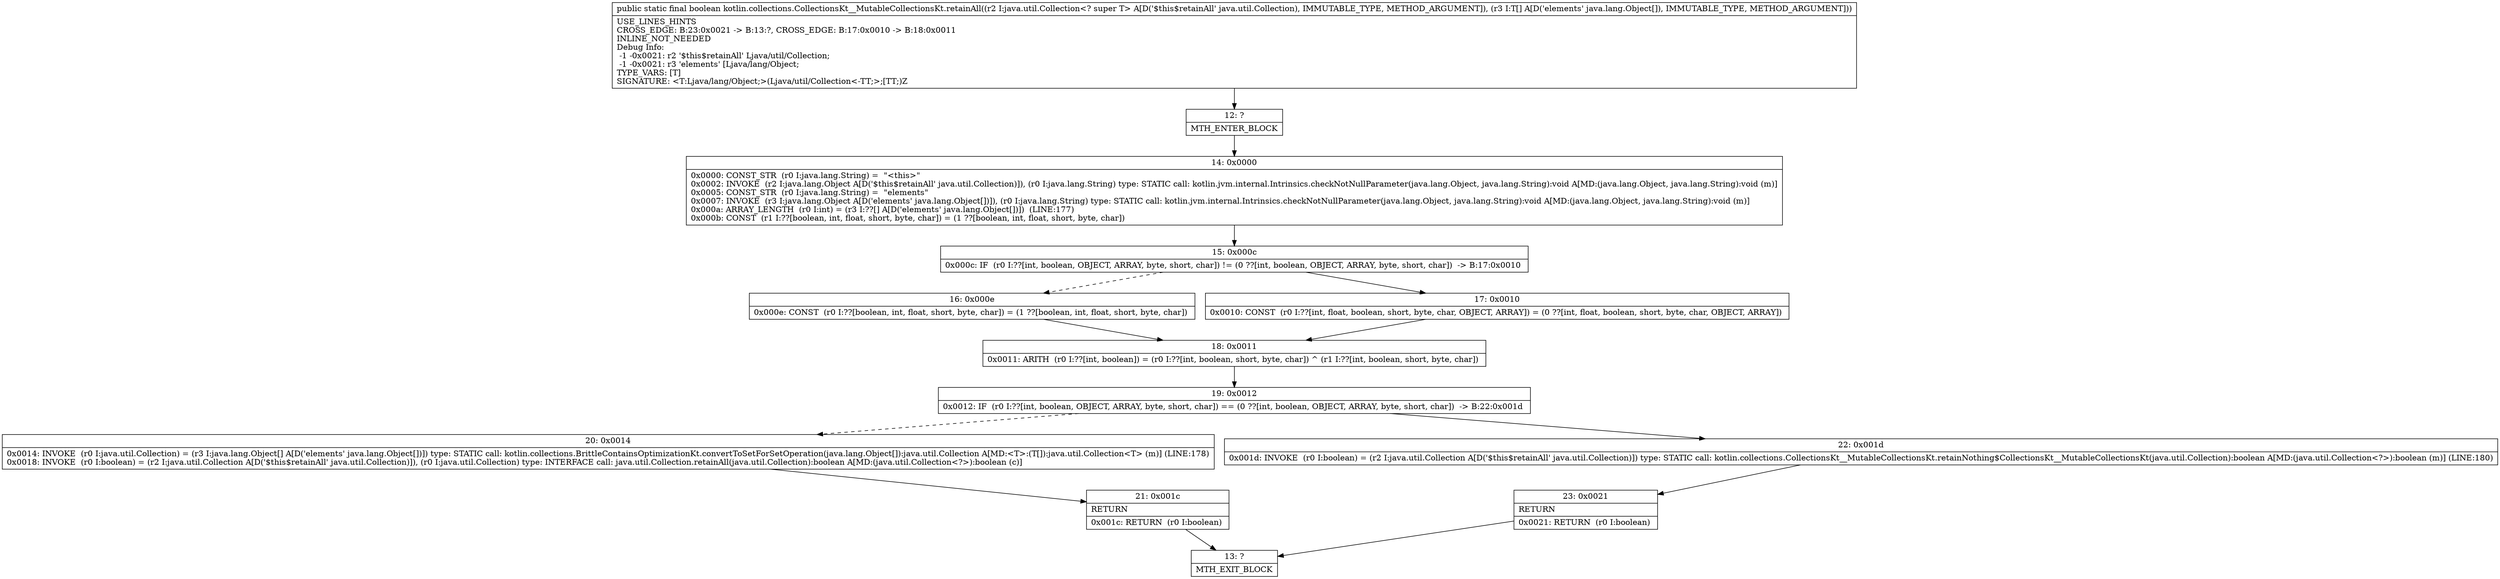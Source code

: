 digraph "CFG forkotlin.collections.CollectionsKt__MutableCollectionsKt.retainAll(Ljava\/util\/Collection;[Ljava\/lang\/Object;)Z" {
Node_12 [shape=record,label="{12\:\ ?|MTH_ENTER_BLOCK\l}"];
Node_14 [shape=record,label="{14\:\ 0x0000|0x0000: CONST_STR  (r0 I:java.lang.String) =  \"\<this\>\" \l0x0002: INVOKE  (r2 I:java.lang.Object A[D('$this$retainAll' java.util.Collection)]), (r0 I:java.lang.String) type: STATIC call: kotlin.jvm.internal.Intrinsics.checkNotNullParameter(java.lang.Object, java.lang.String):void A[MD:(java.lang.Object, java.lang.String):void (m)]\l0x0005: CONST_STR  (r0 I:java.lang.String) =  \"elements\" \l0x0007: INVOKE  (r3 I:java.lang.Object A[D('elements' java.lang.Object[])]), (r0 I:java.lang.String) type: STATIC call: kotlin.jvm.internal.Intrinsics.checkNotNullParameter(java.lang.Object, java.lang.String):void A[MD:(java.lang.Object, java.lang.String):void (m)]\l0x000a: ARRAY_LENGTH  (r0 I:int) = (r3 I:??[] A[D('elements' java.lang.Object[])])  (LINE:177)\l0x000b: CONST  (r1 I:??[boolean, int, float, short, byte, char]) = (1 ??[boolean, int, float, short, byte, char]) \l}"];
Node_15 [shape=record,label="{15\:\ 0x000c|0x000c: IF  (r0 I:??[int, boolean, OBJECT, ARRAY, byte, short, char]) != (0 ??[int, boolean, OBJECT, ARRAY, byte, short, char])  \-\> B:17:0x0010 \l}"];
Node_16 [shape=record,label="{16\:\ 0x000e|0x000e: CONST  (r0 I:??[boolean, int, float, short, byte, char]) = (1 ??[boolean, int, float, short, byte, char]) \l}"];
Node_18 [shape=record,label="{18\:\ 0x0011|0x0011: ARITH  (r0 I:??[int, boolean]) = (r0 I:??[int, boolean, short, byte, char]) ^ (r1 I:??[int, boolean, short, byte, char]) \l}"];
Node_19 [shape=record,label="{19\:\ 0x0012|0x0012: IF  (r0 I:??[int, boolean, OBJECT, ARRAY, byte, short, char]) == (0 ??[int, boolean, OBJECT, ARRAY, byte, short, char])  \-\> B:22:0x001d \l}"];
Node_20 [shape=record,label="{20\:\ 0x0014|0x0014: INVOKE  (r0 I:java.util.Collection) = (r3 I:java.lang.Object[] A[D('elements' java.lang.Object[])]) type: STATIC call: kotlin.collections.BrittleContainsOptimizationKt.convertToSetForSetOperation(java.lang.Object[]):java.util.Collection A[MD:\<T\>:(T[]):java.util.Collection\<T\> (m)] (LINE:178)\l0x0018: INVOKE  (r0 I:boolean) = (r2 I:java.util.Collection A[D('$this$retainAll' java.util.Collection)]), (r0 I:java.util.Collection) type: INTERFACE call: java.util.Collection.retainAll(java.util.Collection):boolean A[MD:(java.util.Collection\<?\>):boolean (c)]\l}"];
Node_21 [shape=record,label="{21\:\ 0x001c|RETURN\l|0x001c: RETURN  (r0 I:boolean) \l}"];
Node_13 [shape=record,label="{13\:\ ?|MTH_EXIT_BLOCK\l}"];
Node_22 [shape=record,label="{22\:\ 0x001d|0x001d: INVOKE  (r0 I:boolean) = (r2 I:java.util.Collection A[D('$this$retainAll' java.util.Collection)]) type: STATIC call: kotlin.collections.CollectionsKt__MutableCollectionsKt.retainNothing$CollectionsKt__MutableCollectionsKt(java.util.Collection):boolean A[MD:(java.util.Collection\<?\>):boolean (m)] (LINE:180)\l}"];
Node_23 [shape=record,label="{23\:\ 0x0021|RETURN\l|0x0021: RETURN  (r0 I:boolean) \l}"];
Node_17 [shape=record,label="{17\:\ 0x0010|0x0010: CONST  (r0 I:??[int, float, boolean, short, byte, char, OBJECT, ARRAY]) = (0 ??[int, float, boolean, short, byte, char, OBJECT, ARRAY]) \l}"];
MethodNode[shape=record,label="{public static final boolean kotlin.collections.CollectionsKt__MutableCollectionsKt.retainAll((r2 I:java.util.Collection\<? super T\> A[D('$this$retainAll' java.util.Collection), IMMUTABLE_TYPE, METHOD_ARGUMENT]), (r3 I:T[] A[D('elements' java.lang.Object[]), IMMUTABLE_TYPE, METHOD_ARGUMENT]))  | USE_LINES_HINTS\lCROSS_EDGE: B:23:0x0021 \-\> B:13:?, CROSS_EDGE: B:17:0x0010 \-\> B:18:0x0011\lINLINE_NOT_NEEDED\lDebug Info:\l  \-1 \-0x0021: r2 '$this$retainAll' Ljava\/util\/Collection;\l  \-1 \-0x0021: r3 'elements' [Ljava\/lang\/Object;\lTYPE_VARS: [T]\lSIGNATURE: \<T:Ljava\/lang\/Object;\>(Ljava\/util\/Collection\<\-TT;\>;[TT;)Z\l}"];
MethodNode -> Node_12;Node_12 -> Node_14;
Node_14 -> Node_15;
Node_15 -> Node_16[style=dashed];
Node_15 -> Node_17;
Node_16 -> Node_18;
Node_18 -> Node_19;
Node_19 -> Node_20[style=dashed];
Node_19 -> Node_22;
Node_20 -> Node_21;
Node_21 -> Node_13;
Node_22 -> Node_23;
Node_23 -> Node_13;
Node_17 -> Node_18;
}

